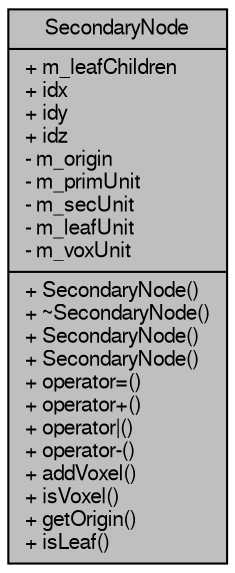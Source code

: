 digraph "SecondaryNode"
{
  edge [fontname="FreeSans",fontsize="10",labelfontname="FreeSans",labelfontsize="10"];
  node [fontname="FreeSans",fontsize="10",shape=record];
  Node1 [label="{SecondaryNode\n|+ m_leafChildren\l+ idx\l+ idy\l+ idz\l- m_origin\l- m_primUnit\l- m_secUnit\l- m_leafUnit\l- m_voxUnit\l|+ SecondaryNode()\l+ ~SecondaryNode()\l+ SecondaryNode()\l+ SecondaryNode()\l+ operator=()\l+ operator+()\l+ operator\|()\l+ operator-()\l+ addVoxel()\l+ isVoxel()\l+ getOrigin()\l+ isLeaf()\l}",height=0.2,width=0.4,color="black", fillcolor="grey75", style="filled", fontcolor="black"];
}
